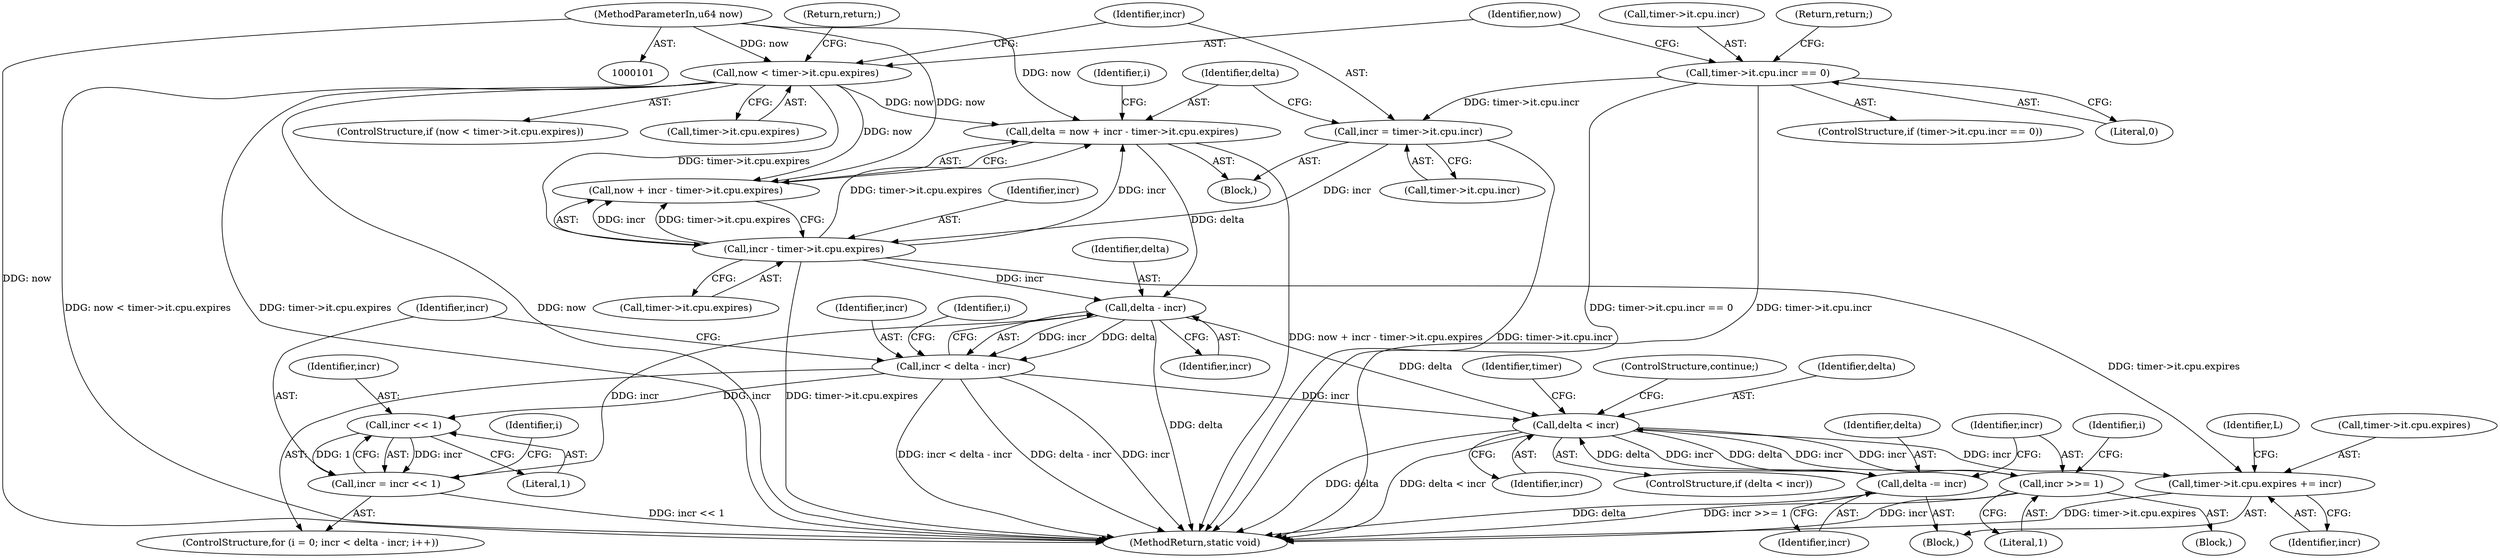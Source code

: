 digraph "0_linux_78c9c4dfbf8c04883941445a195276bb4bb92c76@integer" {
"1000139" [label="(Call,delta = now + incr - timer->it.cpu.expires)"];
"1000120" [label="(Call,now < timer->it.cpu.expires)"];
"1000103" [label="(MethodParameterIn,u64 now)"];
"1000143" [label="(Call,incr - timer->it.cpu.expires)"];
"1000130" [label="(Call,incr = timer->it.cpu.incr)"];
"1000109" [label="(Call,timer->it.cpu.incr == 0)"];
"1000158" [label="(Call,delta - incr)"];
"1000156" [label="(Call,incr < delta - incr)"];
"1000165" [label="(Call,incr << 1)"];
"1000163" [label="(Call,incr = incr << 1)"];
"1000180" [label="(Call,delta < incr)"];
"1000173" [label="(Call,incr >>= 1)"];
"1000184" [label="(Call,timer->it.cpu.expires += incr)"];
"1000196" [label="(Call,delta -= incr)"];
"1000139" [label="(Call,delta = now + incr - timer->it.cpu.expires)"];
"1000166" [label="(Identifier,incr)"];
"1000182" [label="(Identifier,incr)"];
"1000197" [label="(Identifier,delta)"];
"1000188" [label="(Identifier,timer)"];
"1000175" [label="(Literal,1)"];
"1000198" [label="(Identifier,incr)"];
"1000196" [label="(Call,delta -= incr)"];
"1000122" [label="(Call,timer->it.cpu.expires)"];
"1000177" [label="(Identifier,i)"];
"1000130" [label="(Call,incr = timer->it.cpu.incr)"];
"1000143" [label="(Call,incr - timer->it.cpu.expires)"];
"1000167" [label="(Literal,1)"];
"1000194" [label="(Identifier,L)"];
"1000180" [label="(Call,delta < incr)"];
"1000157" [label="(Identifier,incr)"];
"1000104" [label="(Block,)"];
"1000117" [label="(Literal,0)"];
"1000141" [label="(Call,now + incr - timer->it.cpu.expires)"];
"1000109" [label="(Call,timer->it.cpu.incr == 0)"];
"1000140" [label="(Identifier,delta)"];
"1000165" [label="(Call,incr << 1)"];
"1000110" [label="(Call,timer->it.cpu.incr)"];
"1000120" [label="(Call,now < timer->it.cpu.expires)"];
"1000184" [label="(Call,timer->it.cpu.expires += incr)"];
"1000156" [label="(Call,incr < delta - incr)"];
"1000164" [label="(Identifier,incr)"];
"1000119" [label="(ControlStructure,if (now < timer->it.cpu.expires))"];
"1000118" [label="(Return,return;)"];
"1000108" [label="(ControlStructure,if (timer->it.cpu.incr == 0))"];
"1000160" [label="(Identifier,incr)"];
"1000183" [label="(ControlStructure,continue;)"];
"1000129" [label="(Return,return;)"];
"1000178" [label="(Block,)"];
"1000131" [label="(Identifier,incr)"];
"1000159" [label="(Identifier,delta)"];
"1000162" [label="(Identifier,i)"];
"1000103" [label="(MethodParameterIn,u64 now)"];
"1000163" [label="(Call,incr = incr << 1)"];
"1000154" [label="(Identifier,i)"];
"1000179" [label="(ControlStructure,if (delta < incr))"];
"1000192" [label="(Identifier,incr)"];
"1000132" [label="(Call,timer->it.cpu.incr)"];
"1000152" [label="(ControlStructure,for (i = 0; incr < delta - incr; i++))"];
"1000170" [label="(Identifier,i)"];
"1000174" [label="(Identifier,incr)"];
"1000145" [label="(Call,timer->it.cpu.expires)"];
"1000173" [label="(Call,incr >>= 1)"];
"1000158" [label="(Call,delta - incr)"];
"1000172" [label="(Block,)"];
"1000199" [label="(MethodReturn,static void)"];
"1000185" [label="(Call,timer->it.cpu.expires)"];
"1000121" [label="(Identifier,now)"];
"1000181" [label="(Identifier,delta)"];
"1000144" [label="(Identifier,incr)"];
"1000139" -> "1000104"  [label="AST: "];
"1000139" -> "1000141"  [label="CFG: "];
"1000140" -> "1000139"  [label="AST: "];
"1000141" -> "1000139"  [label="AST: "];
"1000154" -> "1000139"  [label="CFG: "];
"1000139" -> "1000199"  [label="DDG: now + incr - timer->it.cpu.expires"];
"1000120" -> "1000139"  [label="DDG: now"];
"1000103" -> "1000139"  [label="DDG: now"];
"1000143" -> "1000139"  [label="DDG: incr"];
"1000143" -> "1000139"  [label="DDG: timer->it.cpu.expires"];
"1000139" -> "1000158"  [label="DDG: delta"];
"1000120" -> "1000119"  [label="AST: "];
"1000120" -> "1000122"  [label="CFG: "];
"1000121" -> "1000120"  [label="AST: "];
"1000122" -> "1000120"  [label="AST: "];
"1000129" -> "1000120"  [label="CFG: "];
"1000131" -> "1000120"  [label="CFG: "];
"1000120" -> "1000199"  [label="DDG: now"];
"1000120" -> "1000199"  [label="DDG: now < timer->it.cpu.expires"];
"1000120" -> "1000199"  [label="DDG: timer->it.cpu.expires"];
"1000103" -> "1000120"  [label="DDG: now"];
"1000120" -> "1000141"  [label="DDG: now"];
"1000120" -> "1000143"  [label="DDG: timer->it.cpu.expires"];
"1000103" -> "1000101"  [label="AST: "];
"1000103" -> "1000199"  [label="DDG: now"];
"1000103" -> "1000141"  [label="DDG: now"];
"1000143" -> "1000141"  [label="AST: "];
"1000143" -> "1000145"  [label="CFG: "];
"1000144" -> "1000143"  [label="AST: "];
"1000145" -> "1000143"  [label="AST: "];
"1000141" -> "1000143"  [label="CFG: "];
"1000143" -> "1000199"  [label="DDG: timer->it.cpu.expires"];
"1000143" -> "1000141"  [label="DDG: incr"];
"1000143" -> "1000141"  [label="DDG: timer->it.cpu.expires"];
"1000130" -> "1000143"  [label="DDG: incr"];
"1000143" -> "1000158"  [label="DDG: incr"];
"1000143" -> "1000184"  [label="DDG: timer->it.cpu.expires"];
"1000130" -> "1000104"  [label="AST: "];
"1000130" -> "1000132"  [label="CFG: "];
"1000131" -> "1000130"  [label="AST: "];
"1000132" -> "1000130"  [label="AST: "];
"1000140" -> "1000130"  [label="CFG: "];
"1000130" -> "1000199"  [label="DDG: timer->it.cpu.incr"];
"1000109" -> "1000130"  [label="DDG: timer->it.cpu.incr"];
"1000109" -> "1000108"  [label="AST: "];
"1000109" -> "1000117"  [label="CFG: "];
"1000110" -> "1000109"  [label="AST: "];
"1000117" -> "1000109"  [label="AST: "];
"1000118" -> "1000109"  [label="CFG: "];
"1000121" -> "1000109"  [label="CFG: "];
"1000109" -> "1000199"  [label="DDG: timer->it.cpu.incr"];
"1000109" -> "1000199"  [label="DDG: timer->it.cpu.incr == 0"];
"1000158" -> "1000156"  [label="AST: "];
"1000158" -> "1000160"  [label="CFG: "];
"1000159" -> "1000158"  [label="AST: "];
"1000160" -> "1000158"  [label="AST: "];
"1000156" -> "1000158"  [label="CFG: "];
"1000158" -> "1000199"  [label="DDG: delta"];
"1000158" -> "1000156"  [label="DDG: incr"];
"1000158" -> "1000156"  [label="DDG: delta"];
"1000163" -> "1000158"  [label="DDG: incr"];
"1000158" -> "1000180"  [label="DDG: delta"];
"1000156" -> "1000152"  [label="AST: "];
"1000157" -> "1000156"  [label="AST: "];
"1000164" -> "1000156"  [label="CFG: "];
"1000170" -> "1000156"  [label="CFG: "];
"1000156" -> "1000199"  [label="DDG: incr"];
"1000156" -> "1000199"  [label="DDG: incr < delta - incr"];
"1000156" -> "1000199"  [label="DDG: delta - incr"];
"1000156" -> "1000165"  [label="DDG: incr"];
"1000156" -> "1000180"  [label="DDG: incr"];
"1000165" -> "1000163"  [label="AST: "];
"1000165" -> "1000167"  [label="CFG: "];
"1000166" -> "1000165"  [label="AST: "];
"1000167" -> "1000165"  [label="AST: "];
"1000163" -> "1000165"  [label="CFG: "];
"1000165" -> "1000163"  [label="DDG: incr"];
"1000165" -> "1000163"  [label="DDG: 1"];
"1000163" -> "1000152"  [label="AST: "];
"1000164" -> "1000163"  [label="AST: "];
"1000162" -> "1000163"  [label="CFG: "];
"1000163" -> "1000199"  [label="DDG: incr << 1"];
"1000180" -> "1000179"  [label="AST: "];
"1000180" -> "1000182"  [label="CFG: "];
"1000181" -> "1000180"  [label="AST: "];
"1000182" -> "1000180"  [label="AST: "];
"1000183" -> "1000180"  [label="CFG: "];
"1000188" -> "1000180"  [label="CFG: "];
"1000180" -> "1000199"  [label="DDG: delta"];
"1000180" -> "1000199"  [label="DDG: delta < incr"];
"1000180" -> "1000173"  [label="DDG: incr"];
"1000196" -> "1000180"  [label="DDG: delta"];
"1000173" -> "1000180"  [label="DDG: incr"];
"1000180" -> "1000184"  [label="DDG: incr"];
"1000180" -> "1000196"  [label="DDG: incr"];
"1000180" -> "1000196"  [label="DDG: delta"];
"1000173" -> "1000172"  [label="AST: "];
"1000173" -> "1000175"  [label="CFG: "];
"1000174" -> "1000173"  [label="AST: "];
"1000175" -> "1000173"  [label="AST: "];
"1000177" -> "1000173"  [label="CFG: "];
"1000173" -> "1000199"  [label="DDG: incr >>= 1"];
"1000173" -> "1000199"  [label="DDG: incr"];
"1000184" -> "1000178"  [label="AST: "];
"1000184" -> "1000192"  [label="CFG: "];
"1000185" -> "1000184"  [label="AST: "];
"1000192" -> "1000184"  [label="AST: "];
"1000194" -> "1000184"  [label="CFG: "];
"1000184" -> "1000199"  [label="DDG: timer->it.cpu.expires"];
"1000196" -> "1000178"  [label="AST: "];
"1000196" -> "1000198"  [label="CFG: "];
"1000197" -> "1000196"  [label="AST: "];
"1000198" -> "1000196"  [label="AST: "];
"1000174" -> "1000196"  [label="CFG: "];
"1000196" -> "1000199"  [label="DDG: delta"];
}
